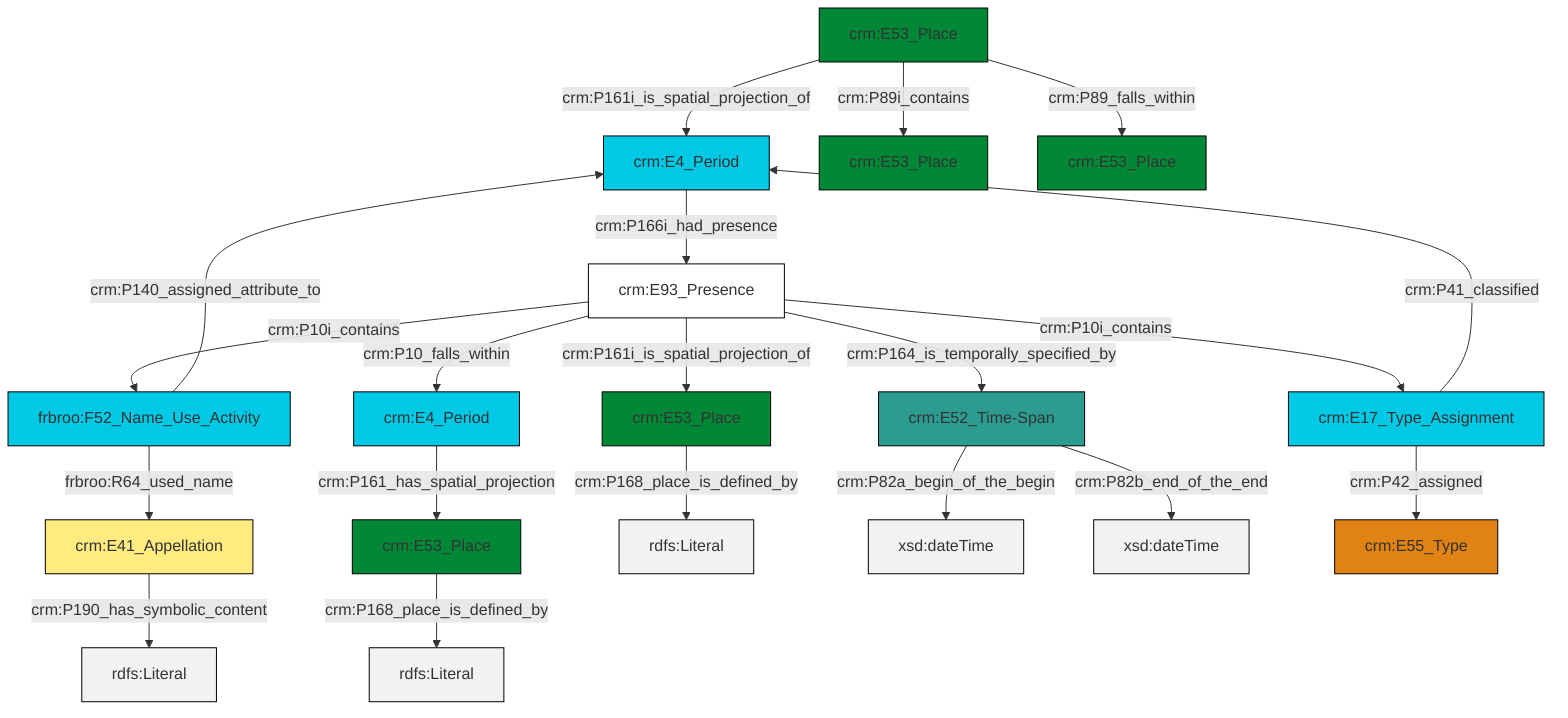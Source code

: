 graph TD
classDef Literal fill:#f2f2f2,stroke:#000000;
classDef CRM_Entity fill:#FFFFFF,stroke:#000000;
classDef Temporal_Entity fill:#00C9E6, stroke:#000000;
classDef Type fill:#E18312, stroke:#000000;
classDef Time-Span fill:#2C9C91, stroke:#000000;
classDef Appellation fill:#FFEB7F, stroke:#000000;
classDef Place fill:#008836, stroke:#000000;
classDef Persistent_Item fill:#B266B2, stroke:#000000;
classDef Conceptual_Object fill:#FFD700, stroke:#000000;
classDef Physical_Thing fill:#D2B48C, stroke:#000000;
classDef Actor fill:#f58aad, stroke:#000000;
classDef PC_Classes fill:#4ce600, stroke:#000000;
classDef Multi fill:#cccccc,stroke:#000000;

0["crm:E53_Place"]:::Place -->|crm:P161i_is_spatial_projection_of| 1["crm:E4_Period"]:::Temporal_Entity
2["crm:E53_Place"]:::Place -->|crm:P168_place_is_defined_by| 3[rdfs:Literal]:::Literal
4["crm:E93_Presence"]:::CRM_Entity -->|crm:P10i_contains| 5["frbroo:F52_Name_Use_Activity"]:::Temporal_Entity
8["crm:E17_Type_Assignment"]:::Temporal_Entity -->|crm:P41_classified| 1["crm:E4_Period"]:::Temporal_Entity
10["crm:E41_Appellation"]:::Appellation -->|crm:P190_has_symbolic_content| 11[rdfs:Literal]:::Literal
4["crm:E93_Presence"]:::CRM_Entity -->|crm:P161i_is_spatial_projection_of| 12["crm:E53_Place"]:::Place
13["crm:E4_Period"]:::Temporal_Entity -->|crm:P161_has_spatial_projection| 2["crm:E53_Place"]:::Place
4["crm:E93_Presence"]:::CRM_Entity -->|crm:P10i_contains| 8["crm:E17_Type_Assignment"]:::Temporal_Entity
4["crm:E93_Presence"]:::CRM_Entity -->|crm:P10_falls_within| 13["crm:E4_Period"]:::Temporal_Entity
0["crm:E53_Place"]:::Place -->|crm:P89_falls_within| 14["crm:E53_Place"]:::Place
5["frbroo:F52_Name_Use_Activity"]:::Temporal_Entity -->|frbroo:R64_used_name| 10["crm:E41_Appellation"]:::Appellation
12["crm:E53_Place"]:::Place -->|crm:P168_place_is_defined_by| 18[rdfs:Literal]:::Literal
1["crm:E4_Period"]:::Temporal_Entity -->|crm:P166i_had_presence| 4["crm:E93_Presence"]:::CRM_Entity
4["crm:E93_Presence"]:::CRM_Entity -->|crm:P164_is_temporally_specified_by| 23["crm:E52_Time-Span"]:::Time-Span
23["crm:E52_Time-Span"]:::Time-Span -->|crm:P82a_begin_of_the_begin| 24[xsd:dateTime]:::Literal
23["crm:E52_Time-Span"]:::Time-Span -->|crm:P82b_end_of_the_end| 25[xsd:dateTime]:::Literal
5["frbroo:F52_Name_Use_Activity"]:::Temporal_Entity -->|crm:P140_assigned_attribute_to| 1["crm:E4_Period"]:::Temporal_Entity
8["crm:E17_Type_Assignment"]:::Temporal_Entity -->|crm:P42_assigned| 26["crm:E55_Type"]:::Type
0["crm:E53_Place"]:::Place -->|crm:P89i_contains| 6["crm:E53_Place"]:::Place